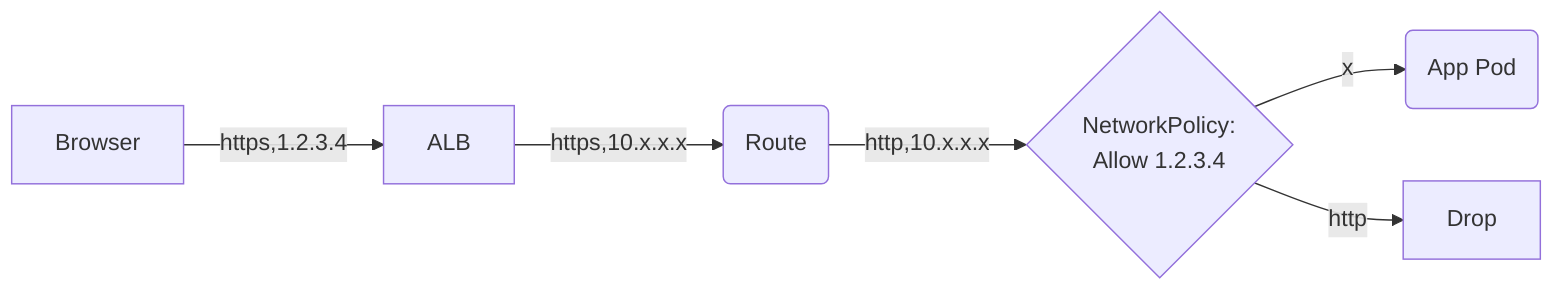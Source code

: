 flowchart LR
    A[Browser] -->|https,1.2.3.4| B[ALB]
    B --> |https,10.x.x.x|C(Route)
    C --> |http,10.x.x.x|P{NetworkPolicy: <br />Allow 1.2.3.4}
    P -->|x|D(App Pod)
    P --> |http|E[️Drop]